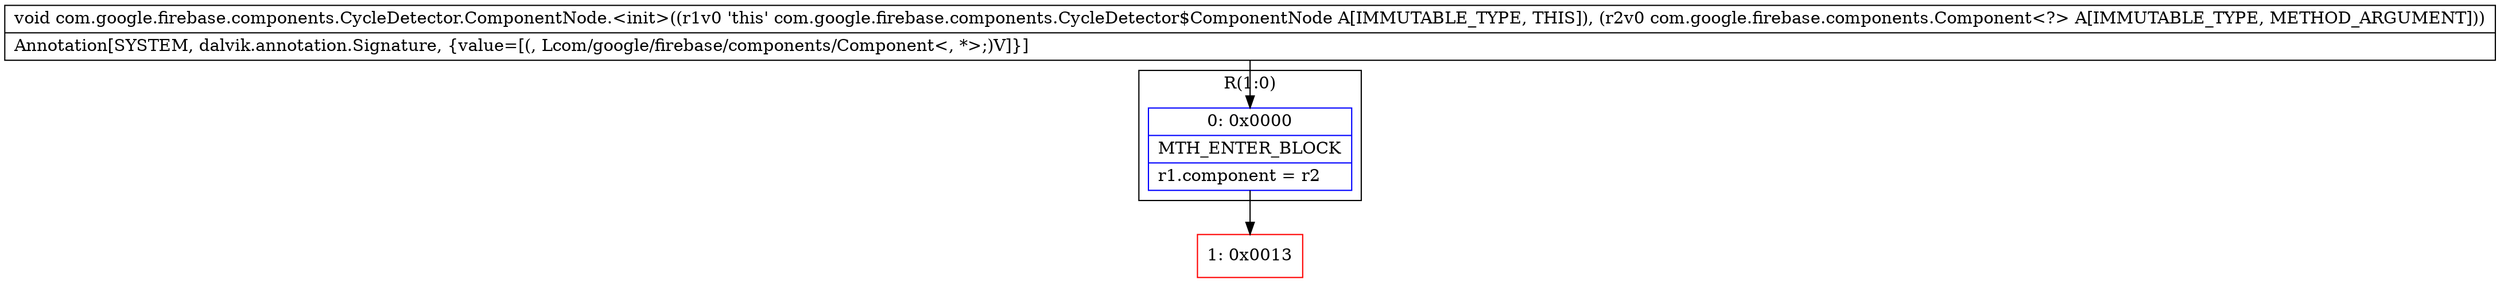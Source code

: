 digraph "CFG forcom.google.firebase.components.CycleDetector.ComponentNode.\<init\>(Lcom\/google\/firebase\/components\/Component;)V" {
subgraph cluster_Region_1525633605 {
label = "R(1:0)";
node [shape=record,color=blue];
Node_0 [shape=record,label="{0\:\ 0x0000|MTH_ENTER_BLOCK\l|r1.component = r2\l}"];
}
Node_1 [shape=record,color=red,label="{1\:\ 0x0013}"];
MethodNode[shape=record,label="{void com.google.firebase.components.CycleDetector.ComponentNode.\<init\>((r1v0 'this' com.google.firebase.components.CycleDetector$ComponentNode A[IMMUTABLE_TYPE, THIS]), (r2v0 com.google.firebase.components.Component\<?\> A[IMMUTABLE_TYPE, METHOD_ARGUMENT]))  | Annotation[SYSTEM, dalvik.annotation.Signature, \{value=[(, Lcom\/google\/firebase\/components\/Component\<, *\>;)V]\}]\l}"];
MethodNode -> Node_0;
Node_0 -> Node_1;
}

